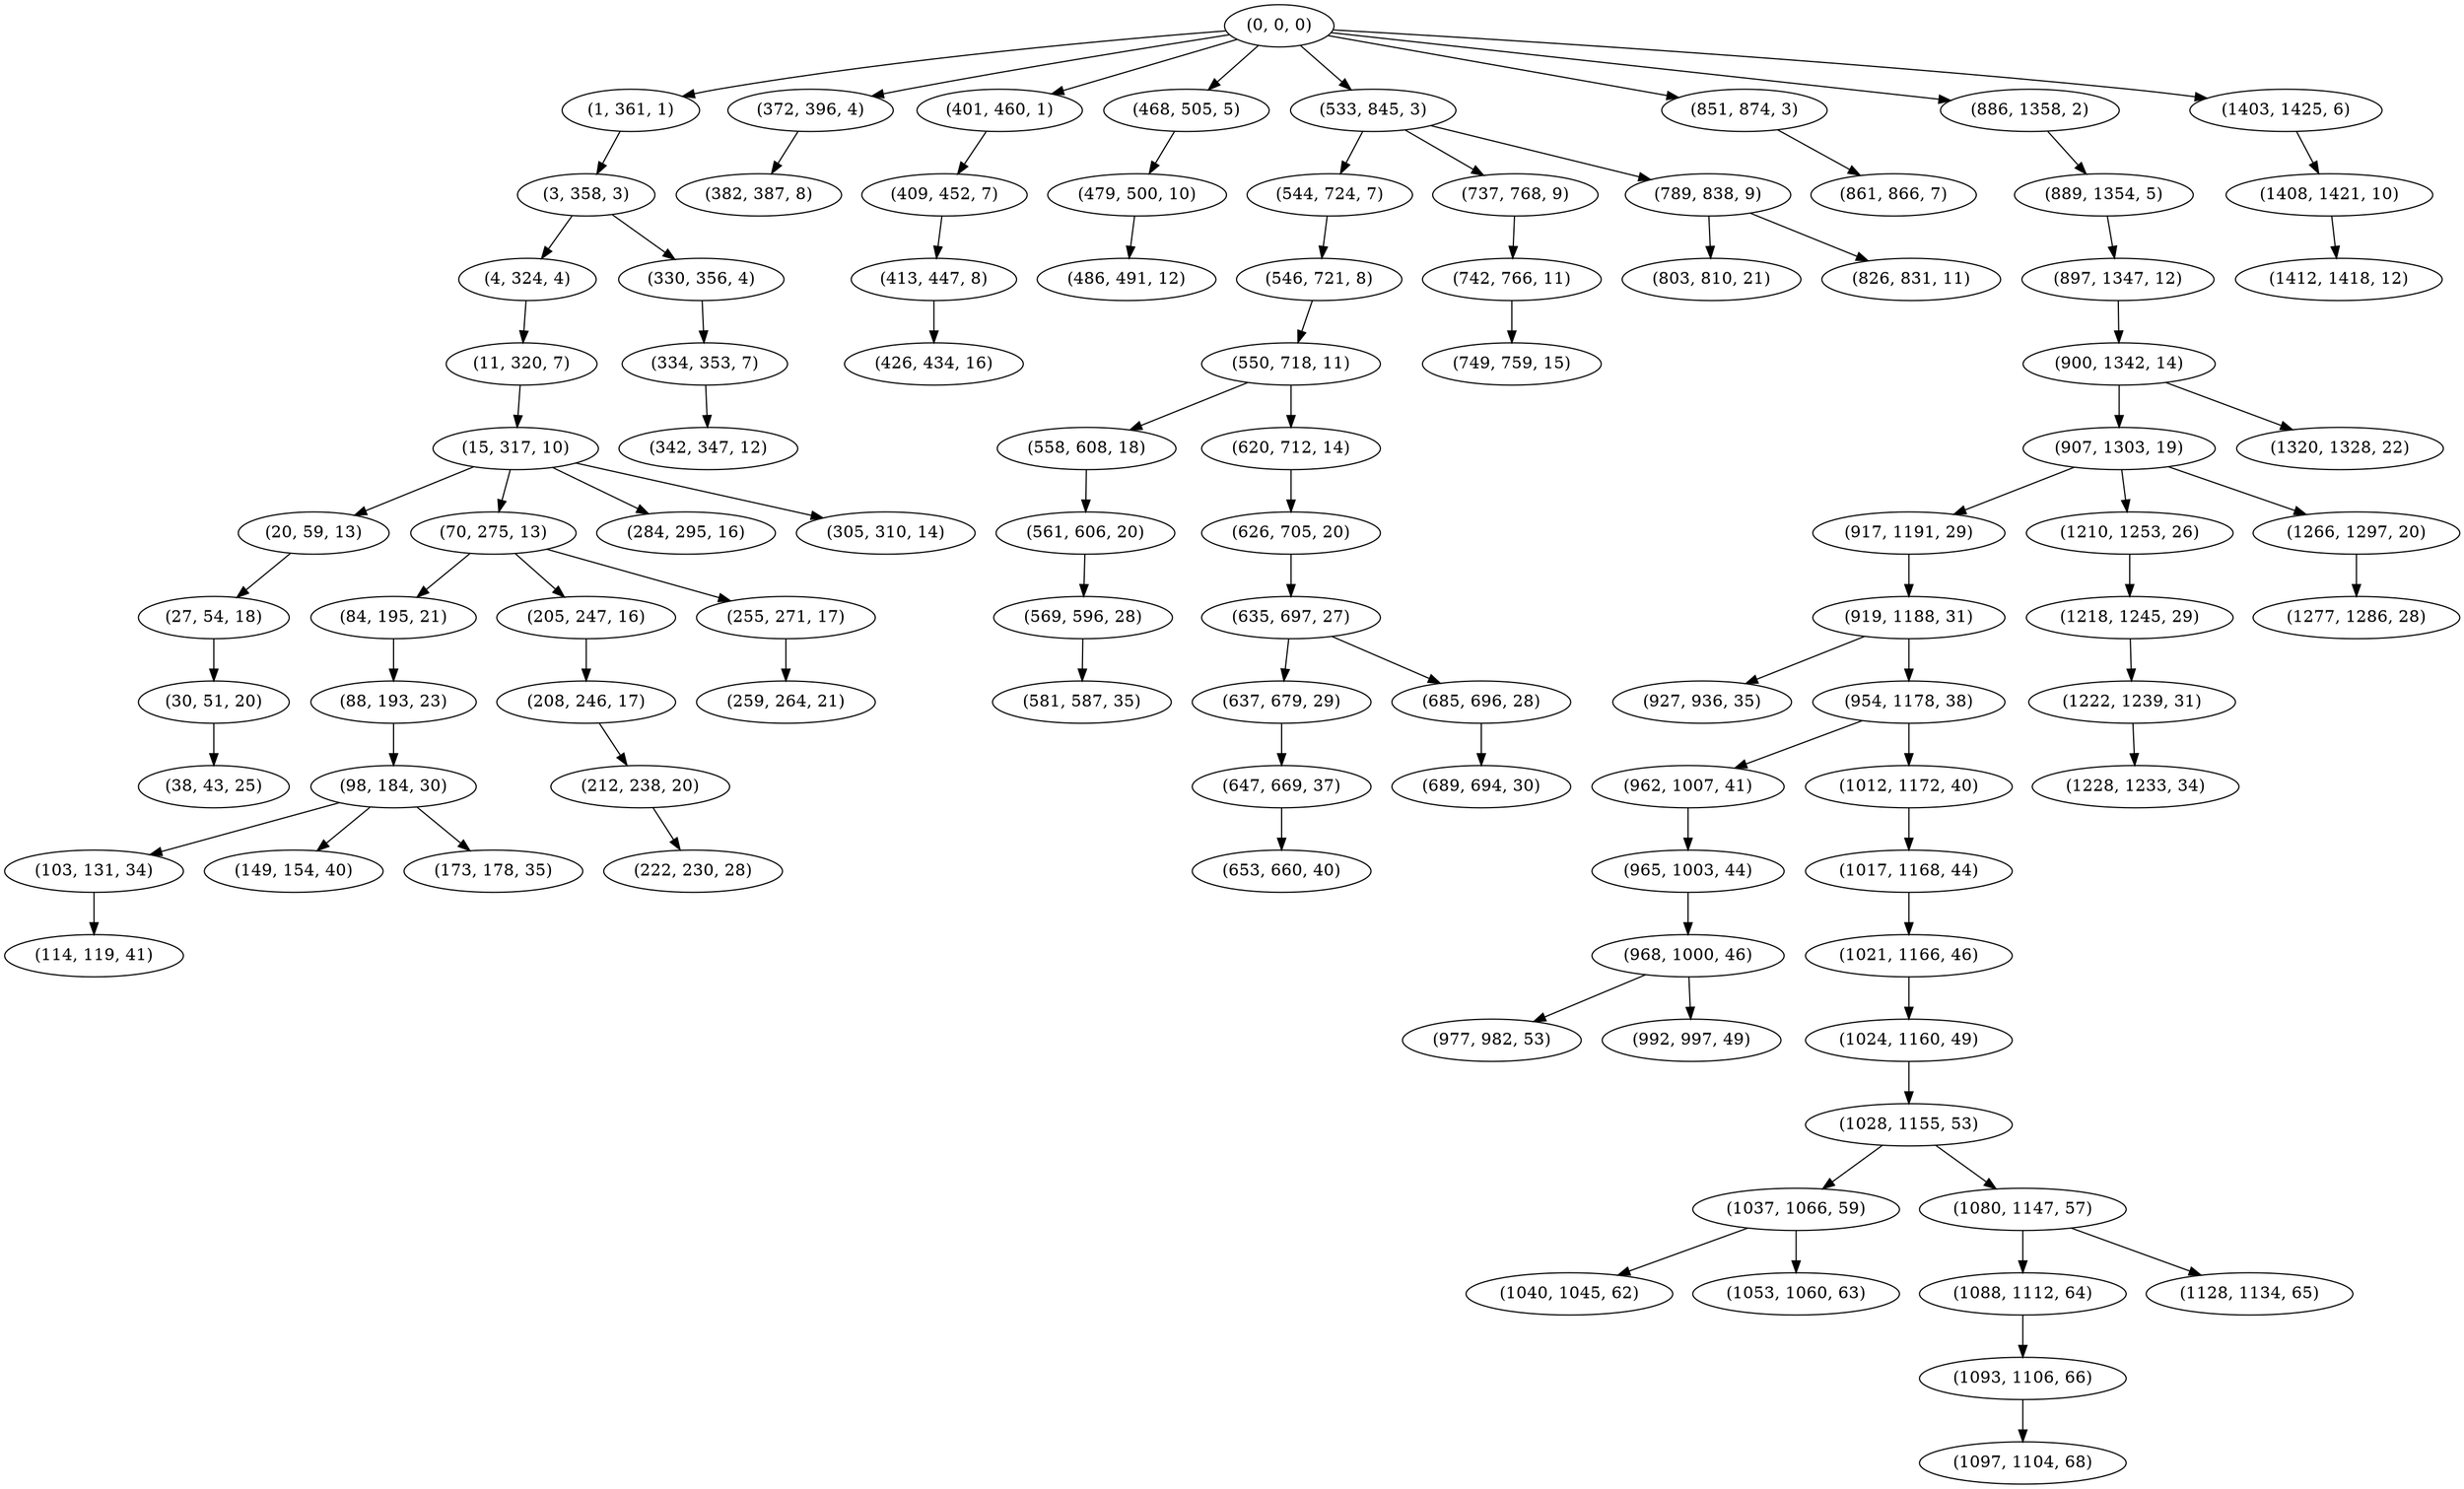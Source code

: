 digraph tree {
    "(0, 0, 0)";
    "(1, 361, 1)";
    "(3, 358, 3)";
    "(4, 324, 4)";
    "(11, 320, 7)";
    "(15, 317, 10)";
    "(20, 59, 13)";
    "(27, 54, 18)";
    "(30, 51, 20)";
    "(38, 43, 25)";
    "(70, 275, 13)";
    "(84, 195, 21)";
    "(88, 193, 23)";
    "(98, 184, 30)";
    "(103, 131, 34)";
    "(114, 119, 41)";
    "(149, 154, 40)";
    "(173, 178, 35)";
    "(205, 247, 16)";
    "(208, 246, 17)";
    "(212, 238, 20)";
    "(222, 230, 28)";
    "(255, 271, 17)";
    "(259, 264, 21)";
    "(284, 295, 16)";
    "(305, 310, 14)";
    "(330, 356, 4)";
    "(334, 353, 7)";
    "(342, 347, 12)";
    "(372, 396, 4)";
    "(382, 387, 8)";
    "(401, 460, 1)";
    "(409, 452, 7)";
    "(413, 447, 8)";
    "(426, 434, 16)";
    "(468, 505, 5)";
    "(479, 500, 10)";
    "(486, 491, 12)";
    "(533, 845, 3)";
    "(544, 724, 7)";
    "(546, 721, 8)";
    "(550, 718, 11)";
    "(558, 608, 18)";
    "(561, 606, 20)";
    "(569, 596, 28)";
    "(581, 587, 35)";
    "(620, 712, 14)";
    "(626, 705, 20)";
    "(635, 697, 27)";
    "(637, 679, 29)";
    "(647, 669, 37)";
    "(653, 660, 40)";
    "(685, 696, 28)";
    "(689, 694, 30)";
    "(737, 768, 9)";
    "(742, 766, 11)";
    "(749, 759, 15)";
    "(789, 838, 9)";
    "(803, 810, 21)";
    "(826, 831, 11)";
    "(851, 874, 3)";
    "(861, 866, 7)";
    "(886, 1358, 2)";
    "(889, 1354, 5)";
    "(897, 1347, 12)";
    "(900, 1342, 14)";
    "(907, 1303, 19)";
    "(917, 1191, 29)";
    "(919, 1188, 31)";
    "(927, 936, 35)";
    "(954, 1178, 38)";
    "(962, 1007, 41)";
    "(965, 1003, 44)";
    "(968, 1000, 46)";
    "(977, 982, 53)";
    "(992, 997, 49)";
    "(1012, 1172, 40)";
    "(1017, 1168, 44)";
    "(1021, 1166, 46)";
    "(1024, 1160, 49)";
    "(1028, 1155, 53)";
    "(1037, 1066, 59)";
    "(1040, 1045, 62)";
    "(1053, 1060, 63)";
    "(1080, 1147, 57)";
    "(1088, 1112, 64)";
    "(1093, 1106, 66)";
    "(1097, 1104, 68)";
    "(1128, 1134, 65)";
    "(1210, 1253, 26)";
    "(1218, 1245, 29)";
    "(1222, 1239, 31)";
    "(1228, 1233, 34)";
    "(1266, 1297, 20)";
    "(1277, 1286, 28)";
    "(1320, 1328, 22)";
    "(1403, 1425, 6)";
    "(1408, 1421, 10)";
    "(1412, 1418, 12)";
    "(0, 0, 0)" -> "(1, 361, 1)";
    "(0, 0, 0)" -> "(372, 396, 4)";
    "(0, 0, 0)" -> "(401, 460, 1)";
    "(0, 0, 0)" -> "(468, 505, 5)";
    "(0, 0, 0)" -> "(533, 845, 3)";
    "(0, 0, 0)" -> "(851, 874, 3)";
    "(0, 0, 0)" -> "(886, 1358, 2)";
    "(0, 0, 0)" -> "(1403, 1425, 6)";
    "(1, 361, 1)" -> "(3, 358, 3)";
    "(3, 358, 3)" -> "(4, 324, 4)";
    "(3, 358, 3)" -> "(330, 356, 4)";
    "(4, 324, 4)" -> "(11, 320, 7)";
    "(11, 320, 7)" -> "(15, 317, 10)";
    "(15, 317, 10)" -> "(20, 59, 13)";
    "(15, 317, 10)" -> "(70, 275, 13)";
    "(15, 317, 10)" -> "(284, 295, 16)";
    "(15, 317, 10)" -> "(305, 310, 14)";
    "(20, 59, 13)" -> "(27, 54, 18)";
    "(27, 54, 18)" -> "(30, 51, 20)";
    "(30, 51, 20)" -> "(38, 43, 25)";
    "(70, 275, 13)" -> "(84, 195, 21)";
    "(70, 275, 13)" -> "(205, 247, 16)";
    "(70, 275, 13)" -> "(255, 271, 17)";
    "(84, 195, 21)" -> "(88, 193, 23)";
    "(88, 193, 23)" -> "(98, 184, 30)";
    "(98, 184, 30)" -> "(103, 131, 34)";
    "(98, 184, 30)" -> "(149, 154, 40)";
    "(98, 184, 30)" -> "(173, 178, 35)";
    "(103, 131, 34)" -> "(114, 119, 41)";
    "(205, 247, 16)" -> "(208, 246, 17)";
    "(208, 246, 17)" -> "(212, 238, 20)";
    "(212, 238, 20)" -> "(222, 230, 28)";
    "(255, 271, 17)" -> "(259, 264, 21)";
    "(330, 356, 4)" -> "(334, 353, 7)";
    "(334, 353, 7)" -> "(342, 347, 12)";
    "(372, 396, 4)" -> "(382, 387, 8)";
    "(401, 460, 1)" -> "(409, 452, 7)";
    "(409, 452, 7)" -> "(413, 447, 8)";
    "(413, 447, 8)" -> "(426, 434, 16)";
    "(468, 505, 5)" -> "(479, 500, 10)";
    "(479, 500, 10)" -> "(486, 491, 12)";
    "(533, 845, 3)" -> "(544, 724, 7)";
    "(533, 845, 3)" -> "(737, 768, 9)";
    "(533, 845, 3)" -> "(789, 838, 9)";
    "(544, 724, 7)" -> "(546, 721, 8)";
    "(546, 721, 8)" -> "(550, 718, 11)";
    "(550, 718, 11)" -> "(558, 608, 18)";
    "(550, 718, 11)" -> "(620, 712, 14)";
    "(558, 608, 18)" -> "(561, 606, 20)";
    "(561, 606, 20)" -> "(569, 596, 28)";
    "(569, 596, 28)" -> "(581, 587, 35)";
    "(620, 712, 14)" -> "(626, 705, 20)";
    "(626, 705, 20)" -> "(635, 697, 27)";
    "(635, 697, 27)" -> "(637, 679, 29)";
    "(635, 697, 27)" -> "(685, 696, 28)";
    "(637, 679, 29)" -> "(647, 669, 37)";
    "(647, 669, 37)" -> "(653, 660, 40)";
    "(685, 696, 28)" -> "(689, 694, 30)";
    "(737, 768, 9)" -> "(742, 766, 11)";
    "(742, 766, 11)" -> "(749, 759, 15)";
    "(789, 838, 9)" -> "(803, 810, 21)";
    "(789, 838, 9)" -> "(826, 831, 11)";
    "(851, 874, 3)" -> "(861, 866, 7)";
    "(886, 1358, 2)" -> "(889, 1354, 5)";
    "(889, 1354, 5)" -> "(897, 1347, 12)";
    "(897, 1347, 12)" -> "(900, 1342, 14)";
    "(900, 1342, 14)" -> "(907, 1303, 19)";
    "(900, 1342, 14)" -> "(1320, 1328, 22)";
    "(907, 1303, 19)" -> "(917, 1191, 29)";
    "(907, 1303, 19)" -> "(1210, 1253, 26)";
    "(907, 1303, 19)" -> "(1266, 1297, 20)";
    "(917, 1191, 29)" -> "(919, 1188, 31)";
    "(919, 1188, 31)" -> "(927, 936, 35)";
    "(919, 1188, 31)" -> "(954, 1178, 38)";
    "(954, 1178, 38)" -> "(962, 1007, 41)";
    "(954, 1178, 38)" -> "(1012, 1172, 40)";
    "(962, 1007, 41)" -> "(965, 1003, 44)";
    "(965, 1003, 44)" -> "(968, 1000, 46)";
    "(968, 1000, 46)" -> "(977, 982, 53)";
    "(968, 1000, 46)" -> "(992, 997, 49)";
    "(1012, 1172, 40)" -> "(1017, 1168, 44)";
    "(1017, 1168, 44)" -> "(1021, 1166, 46)";
    "(1021, 1166, 46)" -> "(1024, 1160, 49)";
    "(1024, 1160, 49)" -> "(1028, 1155, 53)";
    "(1028, 1155, 53)" -> "(1037, 1066, 59)";
    "(1028, 1155, 53)" -> "(1080, 1147, 57)";
    "(1037, 1066, 59)" -> "(1040, 1045, 62)";
    "(1037, 1066, 59)" -> "(1053, 1060, 63)";
    "(1080, 1147, 57)" -> "(1088, 1112, 64)";
    "(1080, 1147, 57)" -> "(1128, 1134, 65)";
    "(1088, 1112, 64)" -> "(1093, 1106, 66)";
    "(1093, 1106, 66)" -> "(1097, 1104, 68)";
    "(1210, 1253, 26)" -> "(1218, 1245, 29)";
    "(1218, 1245, 29)" -> "(1222, 1239, 31)";
    "(1222, 1239, 31)" -> "(1228, 1233, 34)";
    "(1266, 1297, 20)" -> "(1277, 1286, 28)";
    "(1403, 1425, 6)" -> "(1408, 1421, 10)";
    "(1408, 1421, 10)" -> "(1412, 1418, 12)";
}
